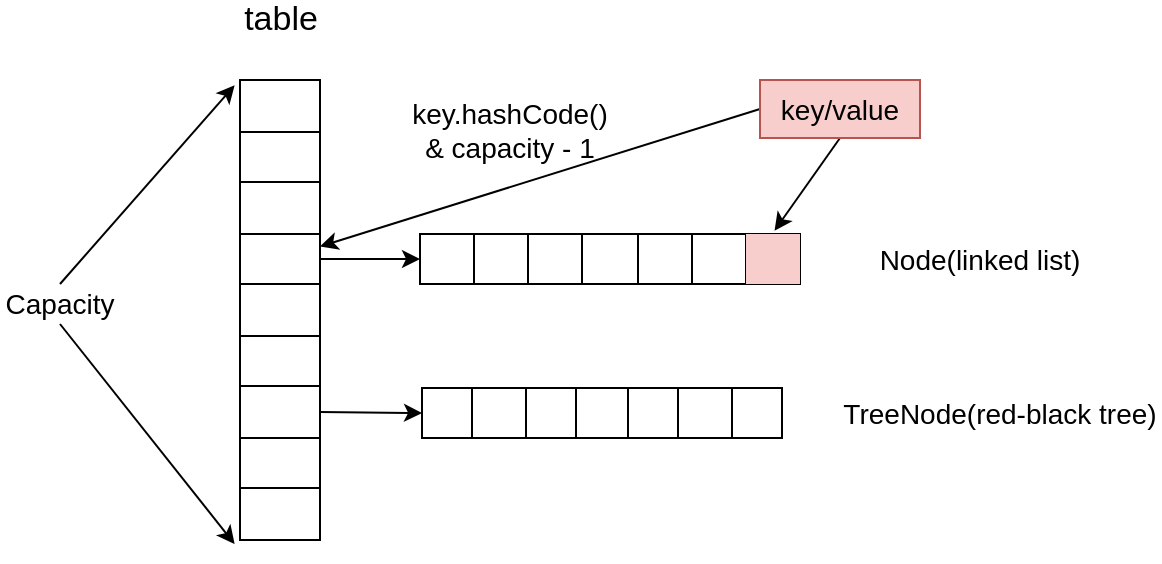 <mxfile version="13.6.9" type="github">
  <diagram id="lrFtgLn-xteoTsVYKMnf" name="Page-1">
    <mxGraphModel dx="782" dy="437" grid="1" gridSize="10" guides="1" tooltips="1" connect="1" arrows="1" fold="1" page="1" pageScale="1" pageWidth="827" pageHeight="1169" math="0" shadow="0">
      <root>
        <mxCell id="0" />
        <mxCell id="1" parent="0" />
        <mxCell id="phsG_xXQN8zb8gZ70Jwh-1" value="" style="shape=table;html=1;whiteSpace=wrap;startSize=0;container=1;collapsible=0;childLayout=tableLayout;rowLines=1;columnLines=1;autosize=0;expand=1;fixedRows=0;" vertex="1" parent="1">
          <mxGeometry x="220" y="100" width="40" height="230" as="geometry" />
        </mxCell>
        <mxCell id="phsG_xXQN8zb8gZ70Jwh-16" style="shape=partialRectangle;html=1;whiteSpace=wrap;collapsible=0;dropTarget=0;pointerEvents=0;fillColor=none;top=0;left=0;bottom=0;right=0;points=[[0,0.5],[1,0.5]];portConstraint=eastwest;" vertex="1" parent="phsG_xXQN8zb8gZ70Jwh-1">
          <mxGeometry width="40" height="26" as="geometry" />
        </mxCell>
        <mxCell id="phsG_xXQN8zb8gZ70Jwh-17" style="shape=partialRectangle;html=1;whiteSpace=wrap;connectable=0;fillColor=none;top=0;left=0;bottom=0;right=0;overflow=hidden;" vertex="1" parent="phsG_xXQN8zb8gZ70Jwh-16">
          <mxGeometry width="40" height="26" as="geometry" />
        </mxCell>
        <mxCell id="phsG_xXQN8zb8gZ70Jwh-14" style="shape=partialRectangle;html=1;whiteSpace=wrap;collapsible=0;dropTarget=0;pointerEvents=0;fillColor=none;top=0;left=0;bottom=0;right=0;points=[[0,0.5],[1,0.5]];portConstraint=eastwest;" vertex="1" parent="phsG_xXQN8zb8gZ70Jwh-1">
          <mxGeometry y="26" width="40" height="25" as="geometry" />
        </mxCell>
        <mxCell id="phsG_xXQN8zb8gZ70Jwh-15" style="shape=partialRectangle;html=1;whiteSpace=wrap;connectable=0;fillColor=none;top=0;left=0;bottom=0;right=0;overflow=hidden;" vertex="1" parent="phsG_xXQN8zb8gZ70Jwh-14">
          <mxGeometry width="40" height="25" as="geometry" />
        </mxCell>
        <mxCell id="phsG_xXQN8zb8gZ70Jwh-2" value="" style="shape=partialRectangle;html=1;whiteSpace=wrap;collapsible=0;dropTarget=0;pointerEvents=0;fillColor=none;top=0;left=0;bottom=0;right=0;points=[[0,0.5],[1,0.5]];portConstraint=eastwest;" vertex="1" parent="phsG_xXQN8zb8gZ70Jwh-1">
          <mxGeometry y="51" width="40" height="26" as="geometry" />
        </mxCell>
        <mxCell id="phsG_xXQN8zb8gZ70Jwh-3" value="" style="shape=partialRectangle;html=1;whiteSpace=wrap;connectable=0;fillColor=none;top=0;left=0;bottom=0;right=0;overflow=hidden;" vertex="1" parent="phsG_xXQN8zb8gZ70Jwh-2">
          <mxGeometry width="40" height="26" as="geometry" />
        </mxCell>
        <mxCell id="phsG_xXQN8zb8gZ70Jwh-6" value="" style="shape=partialRectangle;html=1;whiteSpace=wrap;collapsible=0;dropTarget=0;pointerEvents=0;fillColor=none;top=0;left=0;bottom=0;right=0;points=[[0,0.5],[1,0.5]];portConstraint=eastwest;" vertex="1" parent="phsG_xXQN8zb8gZ70Jwh-1">
          <mxGeometry y="77" width="40" height="25" as="geometry" />
        </mxCell>
        <mxCell id="phsG_xXQN8zb8gZ70Jwh-7" value="" style="shape=partialRectangle;html=1;whiteSpace=wrap;connectable=0;fillColor=none;top=0;left=0;bottom=0;right=0;overflow=hidden;" vertex="1" parent="phsG_xXQN8zb8gZ70Jwh-6">
          <mxGeometry width="40" height="25" as="geometry" />
        </mxCell>
        <mxCell id="phsG_xXQN8zb8gZ70Jwh-10" value="" style="shape=partialRectangle;html=1;whiteSpace=wrap;collapsible=0;dropTarget=0;pointerEvents=0;fillColor=none;top=0;left=0;bottom=0;right=0;points=[[0,0.5],[1,0.5]];portConstraint=eastwest;" vertex="1" parent="phsG_xXQN8zb8gZ70Jwh-1">
          <mxGeometry y="102" width="40" height="26" as="geometry" />
        </mxCell>
        <mxCell id="phsG_xXQN8zb8gZ70Jwh-11" value="" style="shape=partialRectangle;html=1;whiteSpace=wrap;connectable=0;fillColor=none;top=0;left=0;bottom=0;right=0;overflow=hidden;" vertex="1" parent="phsG_xXQN8zb8gZ70Jwh-10">
          <mxGeometry width="40" height="26" as="geometry" />
        </mxCell>
        <mxCell id="phsG_xXQN8zb8gZ70Jwh-18" style="shape=partialRectangle;html=1;whiteSpace=wrap;collapsible=0;dropTarget=0;pointerEvents=0;fillColor=none;top=0;left=0;bottom=0;right=0;points=[[0,0.5],[1,0.5]];portConstraint=eastwest;" vertex="1" parent="phsG_xXQN8zb8gZ70Jwh-1">
          <mxGeometry y="128" width="40" height="25" as="geometry" />
        </mxCell>
        <mxCell id="phsG_xXQN8zb8gZ70Jwh-19" style="shape=partialRectangle;html=1;whiteSpace=wrap;connectable=0;fillColor=none;top=0;left=0;bottom=0;right=0;overflow=hidden;" vertex="1" parent="phsG_xXQN8zb8gZ70Jwh-18">
          <mxGeometry width="40" height="25" as="geometry" />
        </mxCell>
        <mxCell id="phsG_xXQN8zb8gZ70Jwh-20" style="shape=partialRectangle;html=1;whiteSpace=wrap;collapsible=0;dropTarget=0;pointerEvents=0;fillColor=none;top=0;left=0;bottom=0;right=0;points=[[0,0.5],[1,0.5]];portConstraint=eastwest;" vertex="1" parent="phsG_xXQN8zb8gZ70Jwh-1">
          <mxGeometry y="153" width="40" height="26" as="geometry" />
        </mxCell>
        <mxCell id="phsG_xXQN8zb8gZ70Jwh-21" style="shape=partialRectangle;html=1;whiteSpace=wrap;connectable=0;fillColor=none;top=0;left=0;bottom=0;right=0;overflow=hidden;" vertex="1" parent="phsG_xXQN8zb8gZ70Jwh-20">
          <mxGeometry width="40" height="26" as="geometry" />
        </mxCell>
        <mxCell id="phsG_xXQN8zb8gZ70Jwh-22" style="shape=partialRectangle;html=1;whiteSpace=wrap;collapsible=0;dropTarget=0;pointerEvents=0;fillColor=none;top=0;left=0;bottom=0;right=0;points=[[0,0.5],[1,0.5]];portConstraint=eastwest;" vertex="1" parent="phsG_xXQN8zb8gZ70Jwh-1">
          <mxGeometry y="179" width="40" height="25" as="geometry" />
        </mxCell>
        <mxCell id="phsG_xXQN8zb8gZ70Jwh-23" style="shape=partialRectangle;html=1;whiteSpace=wrap;connectable=0;fillColor=none;top=0;left=0;bottom=0;right=0;overflow=hidden;" vertex="1" parent="phsG_xXQN8zb8gZ70Jwh-22">
          <mxGeometry width="40" height="25" as="geometry" />
        </mxCell>
        <mxCell id="phsG_xXQN8zb8gZ70Jwh-24" style="shape=partialRectangle;html=1;whiteSpace=wrap;collapsible=0;dropTarget=0;pointerEvents=0;fillColor=none;top=0;left=0;bottom=0;right=0;points=[[0,0.5],[1,0.5]];portConstraint=eastwest;" vertex="1" parent="phsG_xXQN8zb8gZ70Jwh-1">
          <mxGeometry y="204" width="40" height="26" as="geometry" />
        </mxCell>
        <mxCell id="phsG_xXQN8zb8gZ70Jwh-25" style="shape=partialRectangle;html=1;whiteSpace=wrap;connectable=0;fillColor=none;top=0;left=0;bottom=0;right=0;overflow=hidden;" vertex="1" parent="phsG_xXQN8zb8gZ70Jwh-24">
          <mxGeometry width="40" height="26" as="geometry" />
        </mxCell>
        <mxCell id="phsG_xXQN8zb8gZ70Jwh-26" value="table" style="text;strokeColor=none;fillColor=none;html=1;fontSize=17;fontStyle=0;verticalAlign=middle;align=center;" vertex="1" parent="1">
          <mxGeometry x="205" y="60" width="70" height="20" as="geometry" />
        </mxCell>
        <mxCell id="phsG_xXQN8zb8gZ70Jwh-28" value="key.hashCode() &lt;br&gt;&amp;amp; capacity - 1" style="text;html=1;strokeColor=none;fillColor=none;align=center;verticalAlign=middle;whiteSpace=wrap;rounded=0;fontSize=14;" vertex="1" parent="1">
          <mxGeometry x="260" y="109" width="190" height="31" as="geometry" />
        </mxCell>
        <mxCell id="phsG_xXQN8zb8gZ70Jwh-31" value="" style="shape=table;html=1;whiteSpace=wrap;startSize=0;container=1;collapsible=0;childLayout=tableLayout;fontSize=14;" vertex="1" parent="1">
          <mxGeometry x="310" y="177" width="190" height="25" as="geometry" />
        </mxCell>
        <mxCell id="phsG_xXQN8zb8gZ70Jwh-32" value="" style="shape=partialRectangle;html=1;whiteSpace=wrap;collapsible=0;dropTarget=0;pointerEvents=0;fillColor=none;top=0;left=0;bottom=0;right=0;points=[[0,0.5],[1,0.5]];portConstraint=eastwest;" vertex="1" parent="phsG_xXQN8zb8gZ70Jwh-31">
          <mxGeometry width="190" height="25" as="geometry" />
        </mxCell>
        <mxCell id="phsG_xXQN8zb8gZ70Jwh-47" style="shape=partialRectangle;html=1;whiteSpace=wrap;connectable=0;fillColor=none;top=0;left=0;bottom=0;right=0;overflow=hidden;" vertex="1" parent="phsG_xXQN8zb8gZ70Jwh-32">
          <mxGeometry width="27" height="25" as="geometry" />
        </mxCell>
        <mxCell id="phsG_xXQN8zb8gZ70Jwh-46" style="shape=partialRectangle;html=1;whiteSpace=wrap;connectable=0;fillColor=none;top=0;left=0;bottom=0;right=0;overflow=hidden;" vertex="1" parent="phsG_xXQN8zb8gZ70Jwh-32">
          <mxGeometry x="27" width="27" height="25" as="geometry" />
        </mxCell>
        <mxCell id="phsG_xXQN8zb8gZ70Jwh-45" style="shape=partialRectangle;html=1;whiteSpace=wrap;connectable=0;fillColor=none;top=0;left=0;bottom=0;right=0;overflow=hidden;" vertex="1" parent="phsG_xXQN8zb8gZ70Jwh-32">
          <mxGeometry x="54" width="27" height="25" as="geometry" />
        </mxCell>
        <mxCell id="phsG_xXQN8zb8gZ70Jwh-44" style="shape=partialRectangle;html=1;whiteSpace=wrap;connectable=0;fillColor=none;top=0;left=0;bottom=0;right=0;overflow=hidden;" vertex="1" parent="phsG_xXQN8zb8gZ70Jwh-32">
          <mxGeometry x="81" width="28" height="25" as="geometry" />
        </mxCell>
        <mxCell id="phsG_xXQN8zb8gZ70Jwh-33" value="" style="shape=partialRectangle;html=1;whiteSpace=wrap;connectable=0;fillColor=none;top=0;left=0;bottom=0;right=0;overflow=hidden;" vertex="1" parent="phsG_xXQN8zb8gZ70Jwh-32">
          <mxGeometry x="109" width="27" height="25" as="geometry" />
        </mxCell>
        <mxCell id="phsG_xXQN8zb8gZ70Jwh-34" value="" style="shape=partialRectangle;html=1;whiteSpace=wrap;connectable=0;fillColor=none;top=0;left=0;bottom=0;right=0;overflow=hidden;" vertex="1" parent="phsG_xXQN8zb8gZ70Jwh-32">
          <mxGeometry x="136" width="27" height="25" as="geometry" />
        </mxCell>
        <mxCell id="phsG_xXQN8zb8gZ70Jwh-35" value="" style="shape=partialRectangle;html=1;whiteSpace=wrap;connectable=0;fillColor=#f8cecc;top=0;left=0;bottom=0;right=0;overflow=hidden;strokeColor=#b85450;" vertex="1" parent="phsG_xXQN8zb8gZ70Jwh-32">
          <mxGeometry x="163" width="27" height="25" as="geometry" />
        </mxCell>
        <mxCell id="phsG_xXQN8zb8gZ70Jwh-59" style="edgeStyle=orthogonalEdgeStyle;rounded=0;orthogonalLoop=1;jettySize=auto;html=1;exitX=1;exitY=0.5;exitDx=0;exitDy=0;entryX=0;entryY=0.5;entryDx=0;entryDy=0;fontSize=14;" edge="1" parent="1" source="phsG_xXQN8zb8gZ70Jwh-6" target="phsG_xXQN8zb8gZ70Jwh-32">
          <mxGeometry relative="1" as="geometry" />
        </mxCell>
        <mxCell id="phsG_xXQN8zb8gZ70Jwh-50" value="" style="shape=table;html=1;whiteSpace=wrap;startSize=0;container=1;collapsible=0;childLayout=tableLayout;fontSize=14;" vertex="1" parent="1">
          <mxGeometry x="311" y="254" width="180" height="25" as="geometry" />
        </mxCell>
        <mxCell id="phsG_xXQN8zb8gZ70Jwh-51" value="" style="shape=partialRectangle;html=1;whiteSpace=wrap;collapsible=0;dropTarget=0;pointerEvents=0;fillColor=none;top=0;left=0;bottom=0;right=0;points=[[0,0.5],[1,0.5]];portConstraint=eastwest;" vertex="1" parent="phsG_xXQN8zb8gZ70Jwh-50">
          <mxGeometry width="180" height="25" as="geometry" />
        </mxCell>
        <mxCell id="phsG_xXQN8zb8gZ70Jwh-52" style="shape=partialRectangle;html=1;whiteSpace=wrap;connectable=0;fillColor=none;top=0;left=0;bottom=0;right=0;overflow=hidden;" vertex="1" parent="phsG_xXQN8zb8gZ70Jwh-51">
          <mxGeometry width="25" height="25" as="geometry" />
        </mxCell>
        <mxCell id="phsG_xXQN8zb8gZ70Jwh-53" style="shape=partialRectangle;html=1;whiteSpace=wrap;connectable=0;fillColor=none;top=0;left=0;bottom=0;right=0;overflow=hidden;" vertex="1" parent="phsG_xXQN8zb8gZ70Jwh-51">
          <mxGeometry x="25" width="27" height="25" as="geometry" />
        </mxCell>
        <mxCell id="phsG_xXQN8zb8gZ70Jwh-54" style="shape=partialRectangle;html=1;whiteSpace=wrap;connectable=0;fillColor=none;top=0;left=0;bottom=0;right=0;overflow=hidden;" vertex="1" parent="phsG_xXQN8zb8gZ70Jwh-51">
          <mxGeometry x="52" width="25" height="25" as="geometry" />
        </mxCell>
        <mxCell id="phsG_xXQN8zb8gZ70Jwh-55" style="shape=partialRectangle;html=1;whiteSpace=wrap;connectable=0;fillColor=none;top=0;left=0;bottom=0;right=0;overflow=hidden;" vertex="1" parent="phsG_xXQN8zb8gZ70Jwh-51">
          <mxGeometry x="77" width="26" height="25" as="geometry" />
        </mxCell>
        <mxCell id="phsG_xXQN8zb8gZ70Jwh-56" value="" style="shape=partialRectangle;html=1;whiteSpace=wrap;connectable=0;fillColor=none;top=0;left=0;bottom=0;right=0;overflow=hidden;" vertex="1" parent="phsG_xXQN8zb8gZ70Jwh-51">
          <mxGeometry x="103" width="25" height="25" as="geometry" />
        </mxCell>
        <mxCell id="phsG_xXQN8zb8gZ70Jwh-57" value="" style="shape=partialRectangle;html=1;whiteSpace=wrap;connectable=0;fillColor=none;top=0;left=0;bottom=0;right=0;overflow=hidden;" vertex="1" parent="phsG_xXQN8zb8gZ70Jwh-51">
          <mxGeometry x="128" width="27" height="25" as="geometry" />
        </mxCell>
        <mxCell id="phsG_xXQN8zb8gZ70Jwh-58" value="" style="shape=partialRectangle;html=1;whiteSpace=wrap;connectable=0;fillColor=none;top=0;left=0;bottom=0;right=0;overflow=hidden;" vertex="1" parent="phsG_xXQN8zb8gZ70Jwh-51">
          <mxGeometry x="155" width="25" height="25" as="geometry" />
        </mxCell>
        <mxCell id="phsG_xXQN8zb8gZ70Jwh-60" style="rounded=0;orthogonalLoop=1;jettySize=auto;html=1;exitX=1;exitY=0.5;exitDx=0;exitDy=0;entryX=0;entryY=0.5;entryDx=0;entryDy=0;fontSize=14;" edge="1" parent="1" source="phsG_xXQN8zb8gZ70Jwh-20" target="phsG_xXQN8zb8gZ70Jwh-51">
          <mxGeometry relative="1" as="geometry" />
        </mxCell>
        <mxCell id="phsG_xXQN8zb8gZ70Jwh-62" style="edgeStyle=none;rounded=0;orthogonalLoop=1;jettySize=auto;html=1;exitX=0;exitY=0.5;exitDx=0;exitDy=0;fontSize=14;" edge="1" parent="1" source="phsG_xXQN8zb8gZ70Jwh-61" target="phsG_xXQN8zb8gZ70Jwh-6">
          <mxGeometry relative="1" as="geometry" />
        </mxCell>
        <mxCell id="phsG_xXQN8zb8gZ70Jwh-64" style="edgeStyle=none;rounded=0;orthogonalLoop=1;jettySize=auto;html=1;exitX=0.5;exitY=1;exitDx=0;exitDy=0;entryX=0.933;entryY=-0.067;entryDx=0;entryDy=0;entryPerimeter=0;fontSize=14;" edge="1" parent="1" source="phsG_xXQN8zb8gZ70Jwh-61" target="phsG_xXQN8zb8gZ70Jwh-32">
          <mxGeometry relative="1" as="geometry" />
        </mxCell>
        <mxCell id="phsG_xXQN8zb8gZ70Jwh-61" value="key/value" style="rounded=0;whiteSpace=wrap;html=1;fontSize=14;fillColor=#f8cecc;strokeColor=#b85450;" vertex="1" parent="1">
          <mxGeometry x="480" y="100" width="80" height="29" as="geometry" />
        </mxCell>
        <mxCell id="phsG_xXQN8zb8gZ70Jwh-66" style="edgeStyle=none;rounded=0;orthogonalLoop=1;jettySize=auto;html=1;exitX=0.5;exitY=0;exitDx=0;exitDy=0;entryX=-0.067;entryY=0.103;entryDx=0;entryDy=0;entryPerimeter=0;fontSize=14;" edge="1" parent="1" source="phsG_xXQN8zb8gZ70Jwh-65" target="phsG_xXQN8zb8gZ70Jwh-16">
          <mxGeometry relative="1" as="geometry" />
        </mxCell>
        <mxCell id="phsG_xXQN8zb8gZ70Jwh-67" style="edgeStyle=none;rounded=0;orthogonalLoop=1;jettySize=auto;html=1;exitX=0.5;exitY=1;exitDx=0;exitDy=0;entryX=-0.067;entryY=1.077;entryDx=0;entryDy=0;entryPerimeter=0;fontSize=14;" edge="1" parent="1" source="phsG_xXQN8zb8gZ70Jwh-65" target="phsG_xXQN8zb8gZ70Jwh-24">
          <mxGeometry relative="1" as="geometry" />
        </mxCell>
        <mxCell id="phsG_xXQN8zb8gZ70Jwh-65" value="Capacity" style="text;html=1;strokeColor=none;fillColor=none;align=center;verticalAlign=middle;whiteSpace=wrap;rounded=0;fontSize=14;" vertex="1" parent="1">
          <mxGeometry x="100" y="202" width="60" height="20" as="geometry" />
        </mxCell>
        <mxCell id="phsG_xXQN8zb8gZ70Jwh-68" value="Node(linked list)" style="text;html=1;strokeColor=none;fillColor=none;align=center;verticalAlign=middle;whiteSpace=wrap;rounded=0;fontSize=14;" vertex="1" parent="1">
          <mxGeometry x="530" y="179.5" width="120" height="20" as="geometry" />
        </mxCell>
        <mxCell id="phsG_xXQN8zb8gZ70Jwh-69" value="TreeNode(red-black tree)" style="text;html=1;strokeColor=none;fillColor=none;align=center;verticalAlign=middle;whiteSpace=wrap;rounded=0;fontSize=14;" vertex="1" parent="1">
          <mxGeometry x="520" y="256.5" width="160" height="20" as="geometry" />
        </mxCell>
      </root>
    </mxGraphModel>
  </diagram>
</mxfile>
